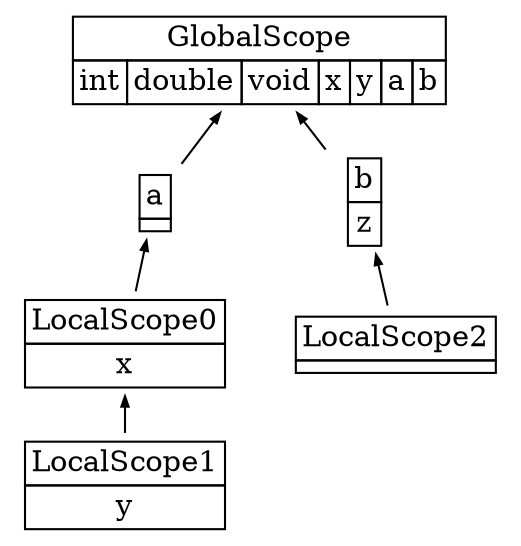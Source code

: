 digraph G {
  rankdir = BT
  ranksep = 0.25
  edge [arrowsize = 0.5]
  node [shape = none]

LocalScope1 [label = <<TABLE BORDER="0" CELLBORDER="1" CELLSPACING="0"><TR><TD COLSPAN = "1">LocalScope1</TD></TR><TR><TD>y</TD></TR></TABLE>>];
LocalScope0 [label = <<TABLE BORDER="0" CELLBORDER="1" CELLSPACING="0"><TR><TD COLSPAN = "1">LocalScope0</TD></TR><TR><TD>x</TD></TR></TABLE>>];
a [label = <<TABLE BORDER="0" CELLBORDER="1" CELLSPACING="0"><TR><TD COLSPAN = "0">a</TD></TR><TR><TD></TD></TR></TABLE>>];
LocalScope2 [label = <<TABLE BORDER="0" CELLBORDER="1" CELLSPACING="0"><TR><TD COLSPAN = "0">LocalScope2</TD></TR><TR><TD></TD></TR></TABLE>>];
b [label = <<TABLE BORDER="0" CELLBORDER="1" CELLSPACING="0"><TR><TD COLSPAN = "1">b</TD></TR><TR><TD>z</TD></TR></TABLE>>];
GlobalScope [label = <<TABLE BORDER="0" CELLBORDER="1" CELLSPACING="0"><TR><TD COLSPAN = "7">GlobalScope</TD></TR><TR><TD>int</TD><TD>double</TD><TD>void</TD><TD>x</TD><TD>y</TD><TD>a</TD><TD>b</TD></TR></TABLE>>];

a -> GlobalScope;
LocalScope0 -> a;
LocalScope1 -> LocalScope0;
b -> GlobalScope;
LocalScope2 -> b;
}